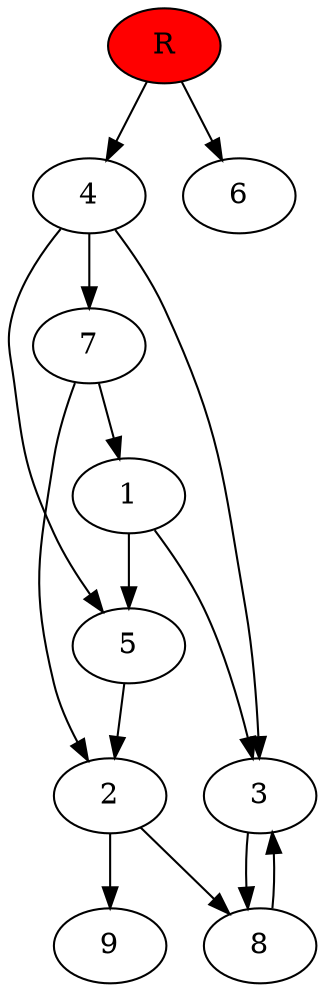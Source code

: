 digraph prb25988 {
	1
	2
	3
	4
	5
	6
	7
	8
	R [fillcolor="#ff0000" style=filled]
	1 -> 3
	1 -> 5
	2 -> 8
	2 -> 9
	3 -> 8
	4 -> 3
	4 -> 5
	4 -> 7
	5 -> 2
	7 -> 1
	7 -> 2
	8 -> 3
	R -> 4
	R -> 6
}
